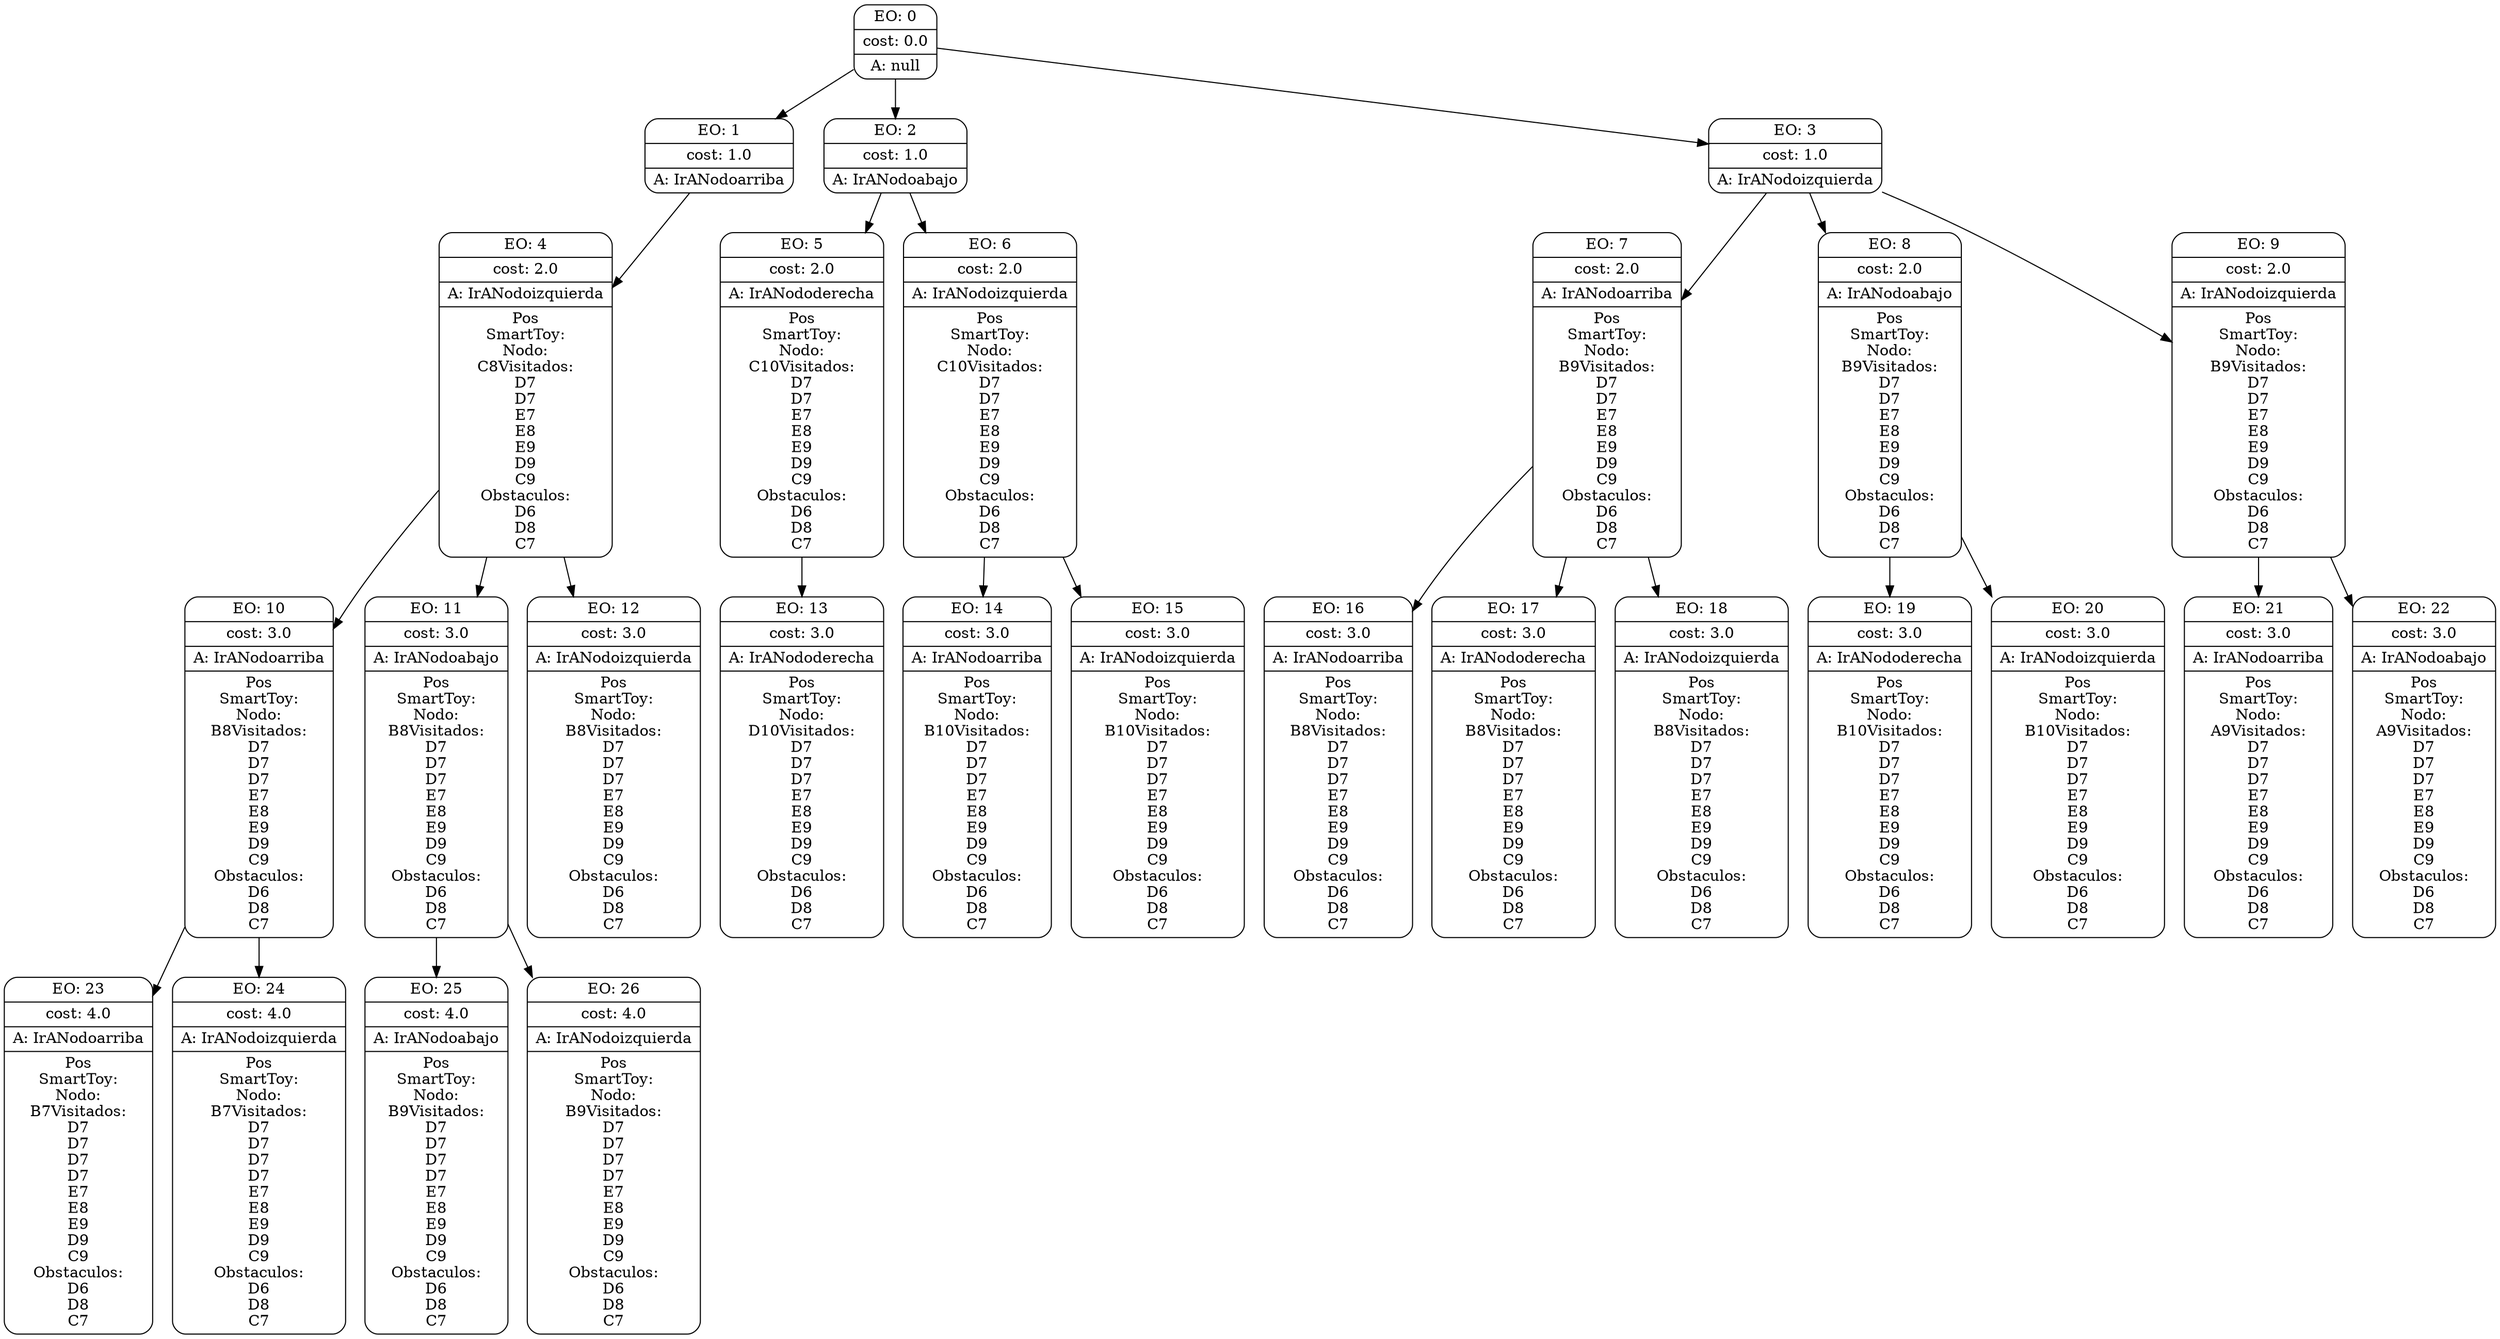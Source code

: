 digraph g {
node [shape = Mrecord];
nodo0[label="{EO: 0|cost: 0.0|A: null}"]
nodo1[label="{EO: 1|cost: 1.0|A: IrANodoarriba
}"]
nodo4[label="{EO: 4|cost: 2.0|A: IrANodoizquierda
|
Pos\nSmartToy:\nNodo:\nC8

Visitados:\n
D7\nD7\nE7\nE8\nE9\nD9\nC9\n
Obstaculos:\n
D6\nD8\nC7\n

}"]
nodo10[label="{EO: 10|cost: 3.0|A: IrANodoarriba
|
Pos\nSmartToy:\nNodo:\nB8

Visitados:\n
D7\nD7\nD7\nE7\nE8\nE9\nD9\nC9\n
Obstaculos:\n
D6\nD8\nC7\n

}"]
nodo23[label="{EO: 23|cost: 4.0|A: IrANodoarriba
|
Pos\nSmartToy:\nNodo:\nB7

Visitados:\n
D7\nD7\nD7\nD7\nE7\nE8\nE9\nD9\nC9\n
Obstaculos:\n
D6\nD8\nC7\n

}"]

nodo10 -> nodo23;
nodo24[label="{EO: 24|cost: 4.0|A: IrANodoizquierda
|
Pos\nSmartToy:\nNodo:\nB7

Visitados:\n
D7\nD7\nD7\nD7\nE7\nE8\nE9\nD9\nC9\n
Obstaculos:\n
D6\nD8\nC7\n

}"]

nodo10 -> nodo24;

nodo4 -> nodo10;
nodo11[label="{EO: 11|cost: 3.0|A: IrANodoabajo
|
Pos\nSmartToy:\nNodo:\nB8

Visitados:\n
D7\nD7\nD7\nE7\nE8\nE9\nD9\nC9\n
Obstaculos:\n
D6\nD8\nC7\n

}"]
nodo25[label="{EO: 25|cost: 4.0|A: IrANodoabajo
|
Pos\nSmartToy:\nNodo:\nB9

Visitados:\n
D7\nD7\nD7\nD7\nE7\nE8\nE9\nD9\nC9\n
Obstaculos:\n
D6\nD8\nC7\n

}"]

nodo11 -> nodo25;
nodo26[label="{EO: 26|cost: 4.0|A: IrANodoizquierda
|
Pos\nSmartToy:\nNodo:\nB9

Visitados:\n
D7\nD7\nD7\nD7\nE7\nE8\nE9\nD9\nC9\n
Obstaculos:\n
D6\nD8\nC7\n

}"]

nodo11 -> nodo26;

nodo4 -> nodo11;
nodo12[label="{EO: 12|cost: 3.0|A: IrANodoizquierda
|
Pos\nSmartToy:\nNodo:\nB8

Visitados:\n
D7\nD7\nD7\nE7\nE8\nE9\nD9\nC9\n
Obstaculos:\n
D6\nD8\nC7\n

}"]

nodo4 -> nodo12;

nodo1 -> nodo4;

nodo0 -> nodo1;
nodo2[label="{EO: 2|cost: 1.0|A: IrANodoabajo
}"]
nodo5[label="{EO: 5|cost: 2.0|A: IrANododerecha
|
Pos\nSmartToy:\nNodo:\nC10

Visitados:\n
D7\nD7\nE7\nE8\nE9\nD9\nC9\n
Obstaculos:\n
D6\nD8\nC7\n

}"]
nodo13[label="{EO: 13|cost: 3.0|A: IrANododerecha
|
Pos\nSmartToy:\nNodo:\nD10

Visitados:\n
D7\nD7\nD7\nE7\nE8\nE9\nD9\nC9\n
Obstaculos:\n
D6\nD8\nC7\n

}"]

nodo5 -> nodo13;

nodo2 -> nodo5;
nodo6[label="{EO: 6|cost: 2.0|A: IrANodoizquierda
|
Pos\nSmartToy:\nNodo:\nC10

Visitados:\n
D7\nD7\nE7\nE8\nE9\nD9\nC9\n
Obstaculos:\n
D6\nD8\nC7\n

}"]
nodo14[label="{EO: 14|cost: 3.0|A: IrANodoarriba
|
Pos\nSmartToy:\nNodo:\nB10

Visitados:\n
D7\nD7\nD7\nE7\nE8\nE9\nD9\nC9\n
Obstaculos:\n
D6\nD8\nC7\n

}"]

nodo6 -> nodo14;
nodo15[label="{EO: 15|cost: 3.0|A: IrANodoizquierda
|
Pos\nSmartToy:\nNodo:\nB10

Visitados:\n
D7\nD7\nD7\nE7\nE8\nE9\nD9\nC9\n
Obstaculos:\n
D6\nD8\nC7\n

}"]

nodo6 -> nodo15;

nodo2 -> nodo6;

nodo0 -> nodo2;
nodo3[label="{EO: 3|cost: 1.0|A: IrANodoizquierda
}"]
nodo7[label="{EO: 7|cost: 2.0|A: IrANodoarriba
|
Pos\nSmartToy:\nNodo:\nB9

Visitados:\n
D7\nD7\nE7\nE8\nE9\nD9\nC9\n
Obstaculos:\n
D6\nD8\nC7\n

}"]
nodo16[label="{EO: 16|cost: 3.0|A: IrANodoarriba
|
Pos\nSmartToy:\nNodo:\nB8

Visitados:\n
D7\nD7\nD7\nE7\nE8\nE9\nD9\nC9\n
Obstaculos:\n
D6\nD8\nC7\n

}"]

nodo7 -> nodo16;
nodo17[label="{EO: 17|cost: 3.0|A: IrANododerecha
|
Pos\nSmartToy:\nNodo:\nB8

Visitados:\n
D7\nD7\nD7\nE7\nE8\nE9\nD9\nC9\n
Obstaculos:\n
D6\nD8\nC7\n

}"]

nodo7 -> nodo17;
nodo18[label="{EO: 18|cost: 3.0|A: IrANodoizquierda
|
Pos\nSmartToy:\nNodo:\nB8

Visitados:\n
D7\nD7\nD7\nE7\nE8\nE9\nD9\nC9\n
Obstaculos:\n
D6\nD8\nC7\n

}"]

nodo7 -> nodo18;

nodo3 -> nodo7;
nodo8[label="{EO: 8|cost: 2.0|A: IrANodoabajo
|
Pos\nSmartToy:\nNodo:\nB9

Visitados:\n
D7\nD7\nE7\nE8\nE9\nD9\nC9\n
Obstaculos:\n
D6\nD8\nC7\n

}"]
nodo19[label="{EO: 19|cost: 3.0|A: IrANododerecha
|
Pos\nSmartToy:\nNodo:\nB10

Visitados:\n
D7\nD7\nD7\nE7\nE8\nE9\nD9\nC9\n
Obstaculos:\n
D6\nD8\nC7\n

}"]

nodo8 -> nodo19;
nodo20[label="{EO: 20|cost: 3.0|A: IrANodoizquierda
|
Pos\nSmartToy:\nNodo:\nB10

Visitados:\n
D7\nD7\nD7\nE7\nE8\nE9\nD9\nC9\n
Obstaculos:\n
D6\nD8\nC7\n

}"]

nodo8 -> nodo20;

nodo3 -> nodo8;
nodo9[label="{EO: 9|cost: 2.0|A: IrANodoizquierda
|
Pos\nSmartToy:\nNodo:\nB9

Visitados:\n
D7\nD7\nE7\nE8\nE9\nD9\nC9\n
Obstaculos:\n
D6\nD8\nC7\n

}"]
nodo21[label="{EO: 21|cost: 3.0|A: IrANodoarriba
|
Pos\nSmartToy:\nNodo:\nA9

Visitados:\n
D7\nD7\nD7\nE7\nE8\nE9\nD9\nC9\n
Obstaculos:\n
D6\nD8\nC7\n

}"]

nodo9 -> nodo21;
nodo22[label="{EO: 22|cost: 3.0|A: IrANodoabajo
|
Pos\nSmartToy:\nNodo:\nA9

Visitados:\n
D7\nD7\nD7\nE7\nE8\nE9\nD9\nC9\n
Obstaculos:\n
D6\nD8\nC7\n

}"]

nodo9 -> nodo22;

nodo3 -> nodo9;

nodo0 -> nodo3;


}
